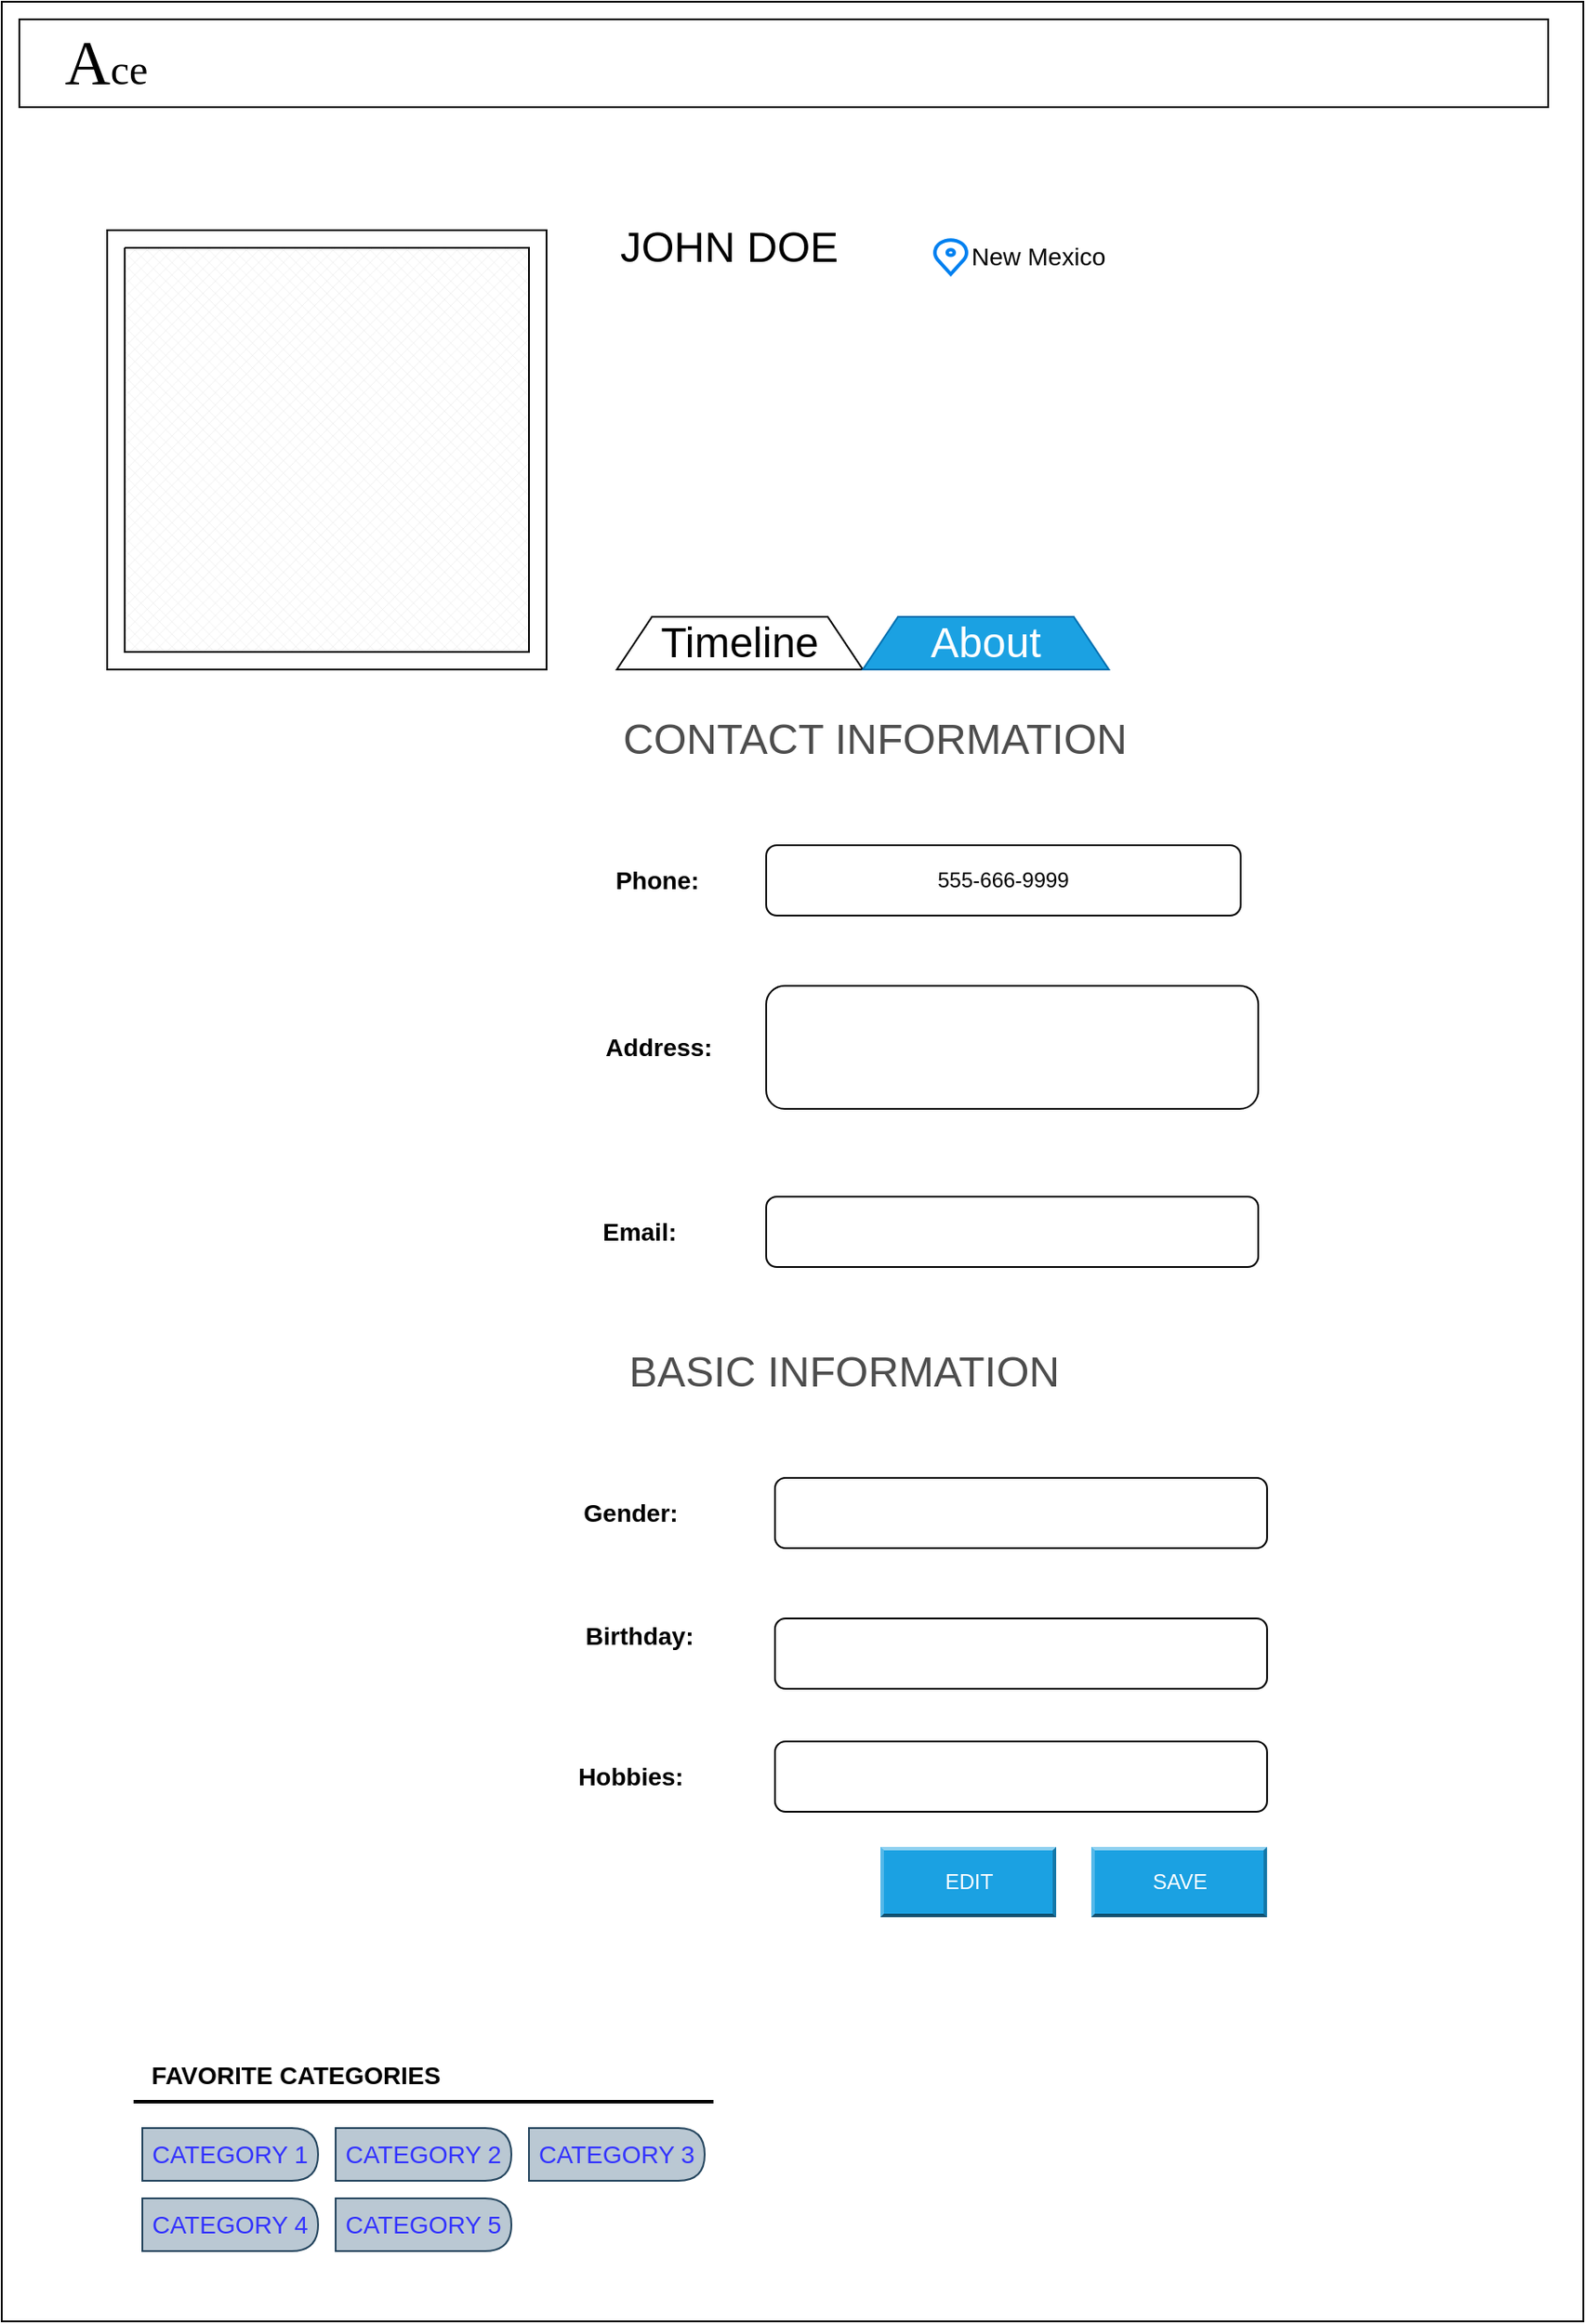 <mxfile version="13.6.2" type="github">
  <diagram id="eVspJkQAPM_MPWeQSlbB" name="Page-1">
    <mxGraphModel dx="868" dy="1550" grid="1" gridSize="10" guides="1" tooltips="1" connect="1" arrows="1" fold="1" page="1" pageScale="1" pageWidth="850" pageHeight="1100" math="0" shadow="0">
      <root>
        <mxCell id="0" />
        <mxCell id="1" parent="0" />
        <mxCell id="myLv9xXl2vDcifVCrI2M-1" value="" style="rounded=0;whiteSpace=wrap;html=1;" parent="1" vertex="1">
          <mxGeometry x="10" y="-70" width="900" height="1320" as="geometry" />
        </mxCell>
        <mxCell id="myLv9xXl2vDcifVCrI2M-2" value="" style="whiteSpace=wrap;html=1;aspect=fixed;" parent="1" vertex="1">
          <mxGeometry x="70" y="60" width="250" height="250" as="geometry" />
        </mxCell>
        <mxCell id="myLv9xXl2vDcifVCrI2M-3" value="&lt;font style=&quot;font-size: 24px&quot;&gt;JOHN DOE&lt;/font&gt;" style="text;html=1;strokeColor=none;fillColor=none;align=center;verticalAlign=middle;whiteSpace=wrap;rounded=0;" parent="1" vertex="1">
          <mxGeometry x="348" y="55" width="152" height="30" as="geometry" />
        </mxCell>
        <mxCell id="myLv9xXl2vDcifVCrI2M-4" value="" style="html=1;verticalLabelPosition=bottom;align=center;labelBackgroundColor=#ffffff;verticalAlign=top;strokeWidth=2;strokeColor=#0080F0;shadow=0;dashed=0;shape=mxgraph.ios7.icons.location;" parent="1" vertex="1">
          <mxGeometry x="540" y="65" width="20" height="20" as="geometry" />
        </mxCell>
        <mxCell id="myLv9xXl2vDcifVCrI2M-5" value="&lt;font style=&quot;font-size: 14px&quot;&gt;New Mexico&lt;/font&gt;" style="text;html=1;strokeColor=none;fillColor=none;align=center;verticalAlign=middle;whiteSpace=wrap;rounded=0;" parent="1" vertex="1">
          <mxGeometry x="550" y="65" width="100" height="20" as="geometry" />
        </mxCell>
        <mxCell id="myLv9xXl2vDcifVCrI2M-6" value="&lt;font style=&quot;font-size: 24px&quot;&gt;CONTACT INFORMATION&lt;/font&gt;" style="text;html=1;strokeColor=none;fillColor=#FFFFFF;align=center;verticalAlign=middle;whiteSpace=wrap;rounded=0;fontColor=#4D4D4D;" parent="1" vertex="1">
          <mxGeometry x="354" y="340" width="306" height="20" as="geometry" />
        </mxCell>
        <mxCell id="myLv9xXl2vDcifVCrI2M-7" value="&lt;font style=&quot;font-size: 24px&quot;&gt;Timeline&lt;/font&gt;" style="shape=trapezoid;perimeter=trapezoidPerimeter;whiteSpace=wrap;html=1;fixedSize=1;" parent="1" vertex="1">
          <mxGeometry x="360" y="280" width="140" height="30" as="geometry" />
        </mxCell>
        <mxCell id="myLv9xXl2vDcifVCrI2M-10" value="&lt;font style=&quot;font-size: 24px&quot;&gt;About&lt;/font&gt;" style="shape=trapezoid;perimeter=trapezoidPerimeter;whiteSpace=wrap;html=1;fixedSize=1;fillColor=#1ba1e2;strokeColor=#006EAF;fontColor=#ffffff;" parent="1" vertex="1">
          <mxGeometry x="500" y="280" width="140" height="30" as="geometry" />
        </mxCell>
        <mxCell id="myLv9xXl2vDcifVCrI2M-11" value="&lt;font style=&quot;font-size: 14px&quot;&gt;&lt;b&gt;Phone:&amp;nbsp;&lt;/b&gt;&lt;/font&gt;" style="text;html=1;strokeColor=none;fillColor=none;align=center;verticalAlign=middle;whiteSpace=wrap;rounded=0;" parent="1" vertex="1">
          <mxGeometry x="360" y="420" width="50" height="20" as="geometry" />
        </mxCell>
        <mxCell id="myLv9xXl2vDcifVCrI2M-12" value="555-666-9999" style="rounded=1;whiteSpace=wrap;html=1;fillColor=#FFFFFF;" parent="1" vertex="1">
          <mxGeometry x="445" y="410" width="270" height="40" as="geometry" />
        </mxCell>
        <mxCell id="myLv9xXl2vDcifVCrI2M-14" value="&lt;span style=&quot;font-size: 14px&quot;&gt;&lt;b&gt;Address:&lt;/b&gt;&lt;/span&gt;" style="text;html=1;strokeColor=none;fillColor=none;align=center;verticalAlign=middle;whiteSpace=wrap;rounded=0;" parent="1" vertex="1">
          <mxGeometry x="354" y="515" width="60" height="20" as="geometry" />
        </mxCell>
        <mxCell id="myLv9xXl2vDcifVCrI2M-15" value="&lt;font style=&quot;font-size: 14px&quot;&gt;&lt;b&gt;Email:&lt;/b&gt;&lt;/font&gt;" style="text;html=1;strokeColor=none;fillColor=none;align=center;verticalAlign=middle;whiteSpace=wrap;rounded=0;" parent="1" vertex="1">
          <mxGeometry x="348" y="620" width="50" height="20" as="geometry" />
        </mxCell>
        <mxCell id="myLv9xXl2vDcifVCrI2M-16" value="" style="rounded=1;whiteSpace=wrap;html=1;fillColor=#FFFFFF;" parent="1" vertex="1">
          <mxGeometry x="445" y="490" width="280" height="70" as="geometry" />
        </mxCell>
        <mxCell id="myLv9xXl2vDcifVCrI2M-18" value="" style="rounded=1;whiteSpace=wrap;html=1;fillColor=#FFFFFF;" parent="1" vertex="1">
          <mxGeometry x="445" y="610" width="280" height="40" as="geometry" />
        </mxCell>
        <mxCell id="myLv9xXl2vDcifVCrI2M-19" value="&lt;span style=&quot;font-size: 24px&quot;&gt;BASIC INFORMATION&lt;/span&gt;" style="text;html=1;strokeColor=none;fillColor=#FFFFFF;align=center;verticalAlign=middle;whiteSpace=wrap;rounded=0;fontColor=#4D4D4D;" parent="1" vertex="1">
          <mxGeometry x="359" y="700" width="261" height="20" as="geometry" />
        </mxCell>
        <mxCell id="myLv9xXl2vDcifVCrI2M-21" value="&lt;span style=&quot;font-size: 14px&quot;&gt;&lt;b&gt;Gender:&lt;/b&gt;&lt;/span&gt;" style="text;html=1;strokeColor=none;fillColor=none;align=center;verticalAlign=middle;whiteSpace=wrap;rounded=0;" parent="1" vertex="1">
          <mxGeometry x="338" y="780" width="60" height="20" as="geometry" />
        </mxCell>
        <mxCell id="myLv9xXl2vDcifVCrI2M-23" value="&lt;span style=&quot;font-size: 14px&quot;&gt;&lt;b&gt;Hobbies:&lt;/b&gt;&lt;/span&gt;" style="text;html=1;strokeColor=none;fillColor=none;align=center;verticalAlign=middle;whiteSpace=wrap;rounded=0;" parent="1" vertex="1">
          <mxGeometry x="338" y="930" width="60" height="20" as="geometry" />
        </mxCell>
        <mxCell id="myLv9xXl2vDcifVCrI2M-24" value="&lt;span style=&quot;font-size: 14px&quot;&gt;&lt;b&gt;Birthday:&lt;/b&gt;&lt;/span&gt;" style="text;html=1;strokeColor=none;fillColor=none;align=center;verticalAlign=middle;whiteSpace=wrap;rounded=0;" parent="1" vertex="1">
          <mxGeometry x="343" y="850" width="60" height="20" as="geometry" />
        </mxCell>
        <mxCell id="myLv9xXl2vDcifVCrI2M-27" value="" style="rounded=1;whiteSpace=wrap;html=1;fillColor=#FFFFFF;" parent="1" vertex="1">
          <mxGeometry x="450" y="770" width="280" height="40" as="geometry" />
        </mxCell>
        <mxCell id="myLv9xXl2vDcifVCrI2M-28" value="" style="rounded=1;whiteSpace=wrap;html=1;fillColor=#FFFFFF;" parent="1" vertex="1">
          <mxGeometry x="450" y="850" width="280" height="40" as="geometry" />
        </mxCell>
        <mxCell id="myLv9xXl2vDcifVCrI2M-29" style="edgeStyle=orthogonalEdgeStyle;rounded=0;orthogonalLoop=1;jettySize=auto;html=1;exitX=0.5;exitY=1;exitDx=0;exitDy=0;fontColor=#4D4D4D;" parent="1" source="myLv9xXl2vDcifVCrI2M-23" target="myLv9xXl2vDcifVCrI2M-23" edge="1">
          <mxGeometry relative="1" as="geometry" />
        </mxCell>
        <mxCell id="myLv9xXl2vDcifVCrI2M-30" value="" style="rounded=1;whiteSpace=wrap;html=1;fillColor=#FFFFFF;" parent="1" vertex="1">
          <mxGeometry x="450" y="920" width="280" height="40" as="geometry" />
        </mxCell>
        <mxCell id="myLv9xXl2vDcifVCrI2M-31" value="&lt;span style=&quot;font-size: 14px&quot;&gt;&lt;b&gt;FAVORITE CATEGORIES&lt;/b&gt;&lt;/span&gt;" style="text;html=1;strokeColor=none;fillColor=none;align=center;verticalAlign=middle;whiteSpace=wrap;rounded=0;" parent="1" vertex="1">
          <mxGeometry x="90" y="1100" width="175" height="20" as="geometry" />
        </mxCell>
        <mxCell id="myLv9xXl2vDcifVCrI2M-34" value="" style="line;strokeWidth=2;html=1;fillColor=#FFFFFF;fontColor=#4D4D4D;" parent="1" vertex="1">
          <mxGeometry x="85" y="1120" width="330" height="10" as="geometry" />
        </mxCell>
        <mxCell id="myLv9xXl2vDcifVCrI2M-36" value="" style="shape=delay;whiteSpace=wrap;html=1;fillColor=#bac8d3;strokeColor=#23445d;" parent="1" vertex="1">
          <mxGeometry x="90" y="1140" width="100" height="30" as="geometry" />
        </mxCell>
        <mxCell id="myLv9xXl2vDcifVCrI2M-37" value="" style="shape=delay;whiteSpace=wrap;html=1;fillColor=#bac8d3;strokeColor=#23445d;" parent="1" vertex="1">
          <mxGeometry x="90" y="1180" width="100" height="30" as="geometry" />
        </mxCell>
        <mxCell id="myLv9xXl2vDcifVCrI2M-38" value="" style="shape=delay;whiteSpace=wrap;html=1;fillColor=#bac8d3;strokeColor=#23445d;" parent="1" vertex="1">
          <mxGeometry x="200" y="1180" width="100" height="30" as="geometry" />
        </mxCell>
        <mxCell id="myLv9xXl2vDcifVCrI2M-39" value="" style="shape=delay;whiteSpace=wrap;html=1;fillColor=#bac8d3;strokeColor=#23445d;" parent="1" vertex="1">
          <mxGeometry x="200" y="1140" width="100" height="30" as="geometry" />
        </mxCell>
        <mxCell id="myLv9xXl2vDcifVCrI2M-40" value="" style="shape=delay;whiteSpace=wrap;html=1;fillColor=#bac8d3;strokeColor=#23445d;" parent="1" vertex="1">
          <mxGeometry x="310" y="1140" width="100" height="30" as="geometry" />
        </mxCell>
        <mxCell id="myLv9xXl2vDcifVCrI2M-43" value="" style="verticalLabelPosition=bottom;verticalAlign=top;html=1;shape=mxgraph.basic.patternFillRect;fillStyle=diagGrid;step=5;fillStrokeWidth=0.2;fillStrokeColor=#dddddd;fillColor=#FFFFFF;fontColor=#4D4D4D;" parent="1" vertex="1">
          <mxGeometry x="80" y="70" width="230" height="230" as="geometry" />
        </mxCell>
        <mxCell id="myLv9xXl2vDcifVCrI2M-44" value="SAVE&lt;span style=&quot;font-family: monospace; font-size: 0px;&quot;&gt;%3CmxGraphModel%3E%3Croot%3E%3CmxCell%20id%3D%220%22%2F%3E%3CmxCell%20id%3D%221%22%20parent%3D%220%22%2F%3E%3CmxCell%20id%3D%222%22%20value%3D%22%22%20style%3D%22shape%3Ddelay%3BwhiteSpace%3Dwrap%3Bhtml%3D1%3BfillColor%3D%23FFFFFF%3BfontColor%3D%234D4D4D%3B%22%20vertex%3D%221%22%20parent%3D%221%22%3E%3CmxGeometry%20x%3D%2290%22%20y%3D%221070%22%20width%3D%22100%22%20height%3D%2230%22%20as%3D%22geometry%22%2F%3E%3C%2FmxCell%3E%3C%2Froot%3E%3C%2FmxGraphModel%3E&lt;/span&gt;&lt;span style=&quot;font-family: monospace; font-size: 0px;&quot;&gt;%3CmxGraphModel%3E%3Croot%3E%3CmxCell%20id%3D%220%22%2F%3E%3CmxCell%20id%3D%221%22%20parent%3D%220%22%2F%3E%3CmxCell%20id%3D%222%22%20value%3D%22%22%20style%3D%22shape%3Ddelay%3BwhiteSpace%3Dwrap%3Bhtml%3D1%3BfillColor%3D%23FFFFFF%3BfontColor%3D%234D4D4D%3B%22%20vertex%3D%221%22%20parent%3D%221%22%3E%3CmxGeometry%20x%3D%2290%22%20y%3D%221070%22%20width%3D%22100%22%20height%3D%2230%22%20as%3D%22geometry%22%2F%3E%3C%2FmxCell%3E%3C%2Froot%3E%3C%2FmxGraphModel%3E&lt;/span&gt;" style="labelPosition=center;verticalLabelPosition=middle;align=center;html=1;shape=mxgraph.basic.shaded_button;dx=2;fillColor=#1ba1e2;strokeColor=#006EAF;fontColor=#ffffff;" parent="1" vertex="1">
          <mxGeometry x="630" y="980" width="100" height="40" as="geometry" />
        </mxCell>
        <mxCell id="myLv9xXl2vDcifVCrI2M-45" value="EDIT" style="labelPosition=center;verticalLabelPosition=middle;align=center;html=1;shape=mxgraph.basic.shaded_button;dx=2;fillColor=#1ba1e2;strokeColor=#006EAF;fontColor=#ffffff;" parent="1" vertex="1">
          <mxGeometry x="510" y="980" width="100" height="40" as="geometry" />
        </mxCell>
        <mxCell id="myLv9xXl2vDcifVCrI2M-46" value="&lt;font style=&quot;font-size: 14px&quot;&gt;CATEGORY 1&lt;/font&gt;" style="text;html=1;strokeColor=none;fillColor=none;align=center;verticalAlign=middle;whiteSpace=wrap;rounded=0;fontColor=#3333FF;" parent="1" vertex="1">
          <mxGeometry x="90" y="1145" width="100" height="20" as="geometry" />
        </mxCell>
        <mxCell id="myLv9xXl2vDcifVCrI2M-51" value="&lt;font style=&quot;font-size: 14px&quot;&gt;CATEGORY 4&lt;/font&gt;" style="text;html=1;strokeColor=none;fillColor=none;align=center;verticalAlign=middle;whiteSpace=wrap;rounded=0;fontColor=#3333FF;" parent="1" vertex="1">
          <mxGeometry x="90" y="1185" width="100" height="20" as="geometry" />
        </mxCell>
        <mxCell id="myLv9xXl2vDcifVCrI2M-52" value="&lt;font style=&quot;font-size: 14px&quot;&gt;CATEGORY 5&lt;/font&gt;" style="text;html=1;strokeColor=none;fillColor=none;align=center;verticalAlign=middle;whiteSpace=wrap;rounded=0;fontColor=#3333FF;" parent="1" vertex="1">
          <mxGeometry x="200" y="1185" width="100" height="20" as="geometry" />
        </mxCell>
        <mxCell id="myLv9xXl2vDcifVCrI2M-53" value="&lt;font style=&quot;font-size: 14px&quot;&gt;CATEGORY 2&lt;/font&gt;" style="text;html=1;strokeColor=none;fillColor=none;align=center;verticalAlign=middle;whiteSpace=wrap;rounded=0;fontColor=#3333FF;" parent="1" vertex="1">
          <mxGeometry x="200" y="1145" width="100" height="20" as="geometry" />
        </mxCell>
        <mxCell id="myLv9xXl2vDcifVCrI2M-54" value="&lt;font style=&quot;font-size: 14px&quot;&gt;CATEGORY 3&lt;/font&gt;" style="text;html=1;strokeColor=none;fillColor=none;align=center;verticalAlign=middle;whiteSpace=wrap;rounded=0;fontColor=#3333FF;" parent="1" vertex="1">
          <mxGeometry x="310" y="1145" width="100" height="20" as="geometry" />
        </mxCell>
        <mxCell id="9nziqIlww0SZ3SQyCOct-1" value="" style="rounded=0;whiteSpace=wrap;html=1;fillColor=#FFFFFF;fontColor=#3333FF;" vertex="1" parent="1">
          <mxGeometry x="20" y="-60" width="870" height="50" as="geometry" />
        </mxCell>
        <mxCell id="9nziqIlww0SZ3SQyCOct-2" value="&lt;font style=&quot;font-size: 36px&quot; face=&quot;Georgia&quot;&gt;A&lt;/font&gt;&lt;font style=&quot;font-size: 24px&quot; face=&quot;Georgia&quot;&gt;ce&lt;/font&gt;" style="text;html=1;strokeColor=none;fillColor=none;align=center;verticalAlign=middle;whiteSpace=wrap;rounded=0;" vertex="1" parent="1">
          <mxGeometry x="49" y="-54" width="41" height="38" as="geometry" />
        </mxCell>
        <mxCell id="9nziqIlww0SZ3SQyCOct-3" value="" style="shape=image;html=1;verticalAlign=top;verticalLabelPosition=bottom;labelBackgroundColor=#ffffff;imageAspect=0;aspect=fixed;image=https://cdn4.iconfinder.com/data/icons/wirecons-free-vector-icons/32/menu-alt-128.png;fillColor=#FFFFFF;fontColor=#3333FF;" vertex="1" parent="1">
          <mxGeometry x="810" y="-65" width="60" height="60" as="geometry" />
        </mxCell>
      </root>
    </mxGraphModel>
  </diagram>
</mxfile>
